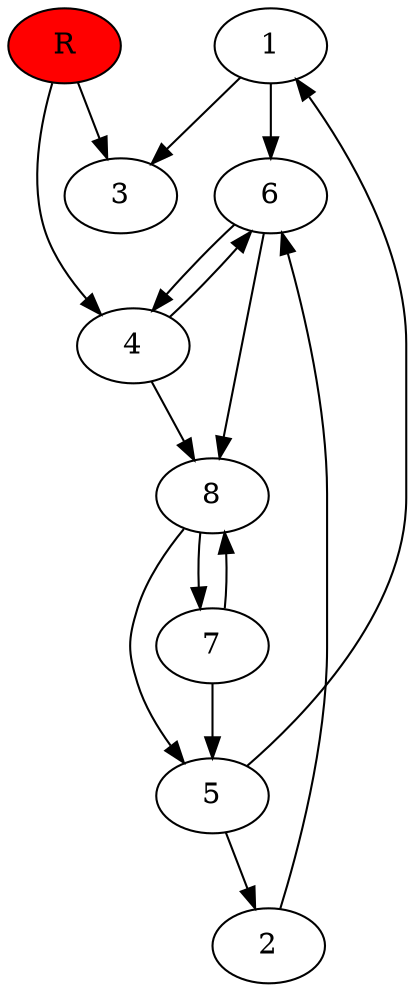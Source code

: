 digraph prb2632 {
	1
	2
	3
	4
	5
	6
	7
	8
	R [fillcolor="#ff0000" style=filled]
	1 -> 3
	1 -> 6
	2 -> 6
	4 -> 6
	4 -> 8
	5 -> 1
	5 -> 2
	6 -> 4
	6 -> 8
	7 -> 5
	7 -> 8
	8 -> 5
	8 -> 7
	R -> 3
	R -> 4
}
